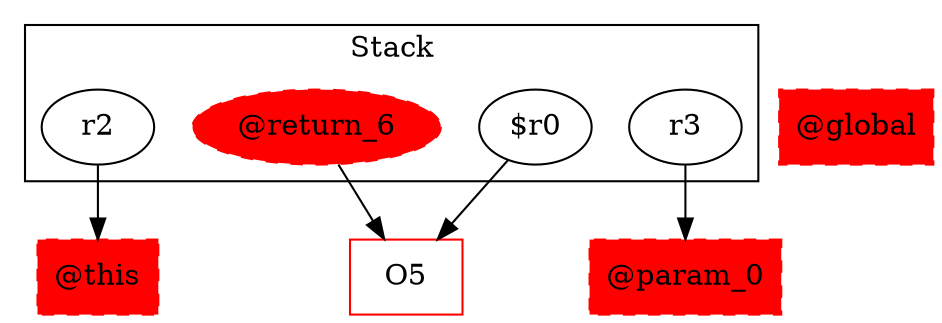 digraph sample {
  rankDir="LR";
  subgraph cluster_0 {
    label="Stack"
    "r2"; "@return_6"; "$r0"; "r3"; 
  }
  "r2" -> { "@this"[shape=box]};
  "@return_6" -> { O5[shape=box]};
  "$r0" -> { O5[shape=box]};
  "r3" -> { "@param_0"[shape=box]};
  "@return_6"[style="filled,dashed"]; 
  "@global"[shape=box, style="filled,dashed"];
  "@this"[shape=box, style="filled,dashed"];
  "@param_0"[shape=box, style="filled,dashed"];
  "@return_6"[color="red"];
  O5[color="red"];
  "@global"[color="red"];
  "@this"[color="red"];
  "@param_0"[color="red"];
}
